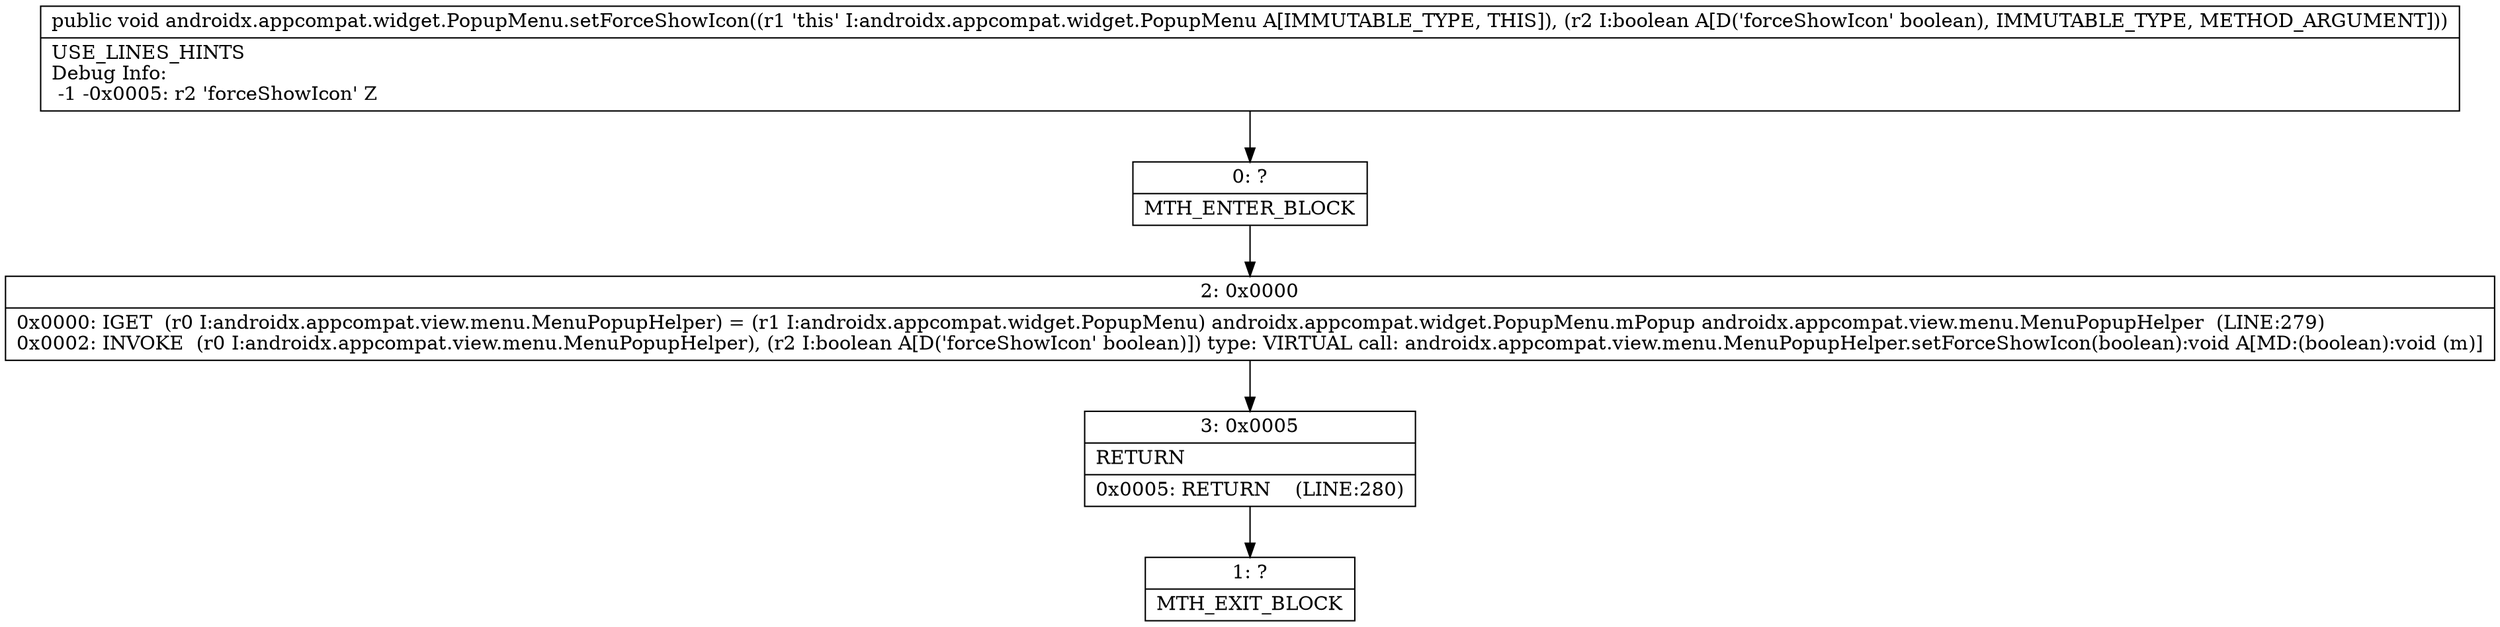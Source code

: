 digraph "CFG forandroidx.appcompat.widget.PopupMenu.setForceShowIcon(Z)V" {
Node_0 [shape=record,label="{0\:\ ?|MTH_ENTER_BLOCK\l}"];
Node_2 [shape=record,label="{2\:\ 0x0000|0x0000: IGET  (r0 I:androidx.appcompat.view.menu.MenuPopupHelper) = (r1 I:androidx.appcompat.widget.PopupMenu) androidx.appcompat.widget.PopupMenu.mPopup androidx.appcompat.view.menu.MenuPopupHelper  (LINE:279)\l0x0002: INVOKE  (r0 I:androidx.appcompat.view.menu.MenuPopupHelper), (r2 I:boolean A[D('forceShowIcon' boolean)]) type: VIRTUAL call: androidx.appcompat.view.menu.MenuPopupHelper.setForceShowIcon(boolean):void A[MD:(boolean):void (m)]\l}"];
Node_3 [shape=record,label="{3\:\ 0x0005|RETURN\l|0x0005: RETURN    (LINE:280)\l}"];
Node_1 [shape=record,label="{1\:\ ?|MTH_EXIT_BLOCK\l}"];
MethodNode[shape=record,label="{public void androidx.appcompat.widget.PopupMenu.setForceShowIcon((r1 'this' I:androidx.appcompat.widget.PopupMenu A[IMMUTABLE_TYPE, THIS]), (r2 I:boolean A[D('forceShowIcon' boolean), IMMUTABLE_TYPE, METHOD_ARGUMENT]))  | USE_LINES_HINTS\lDebug Info:\l  \-1 \-0x0005: r2 'forceShowIcon' Z\l}"];
MethodNode -> Node_0;Node_0 -> Node_2;
Node_2 -> Node_3;
Node_3 -> Node_1;
}

